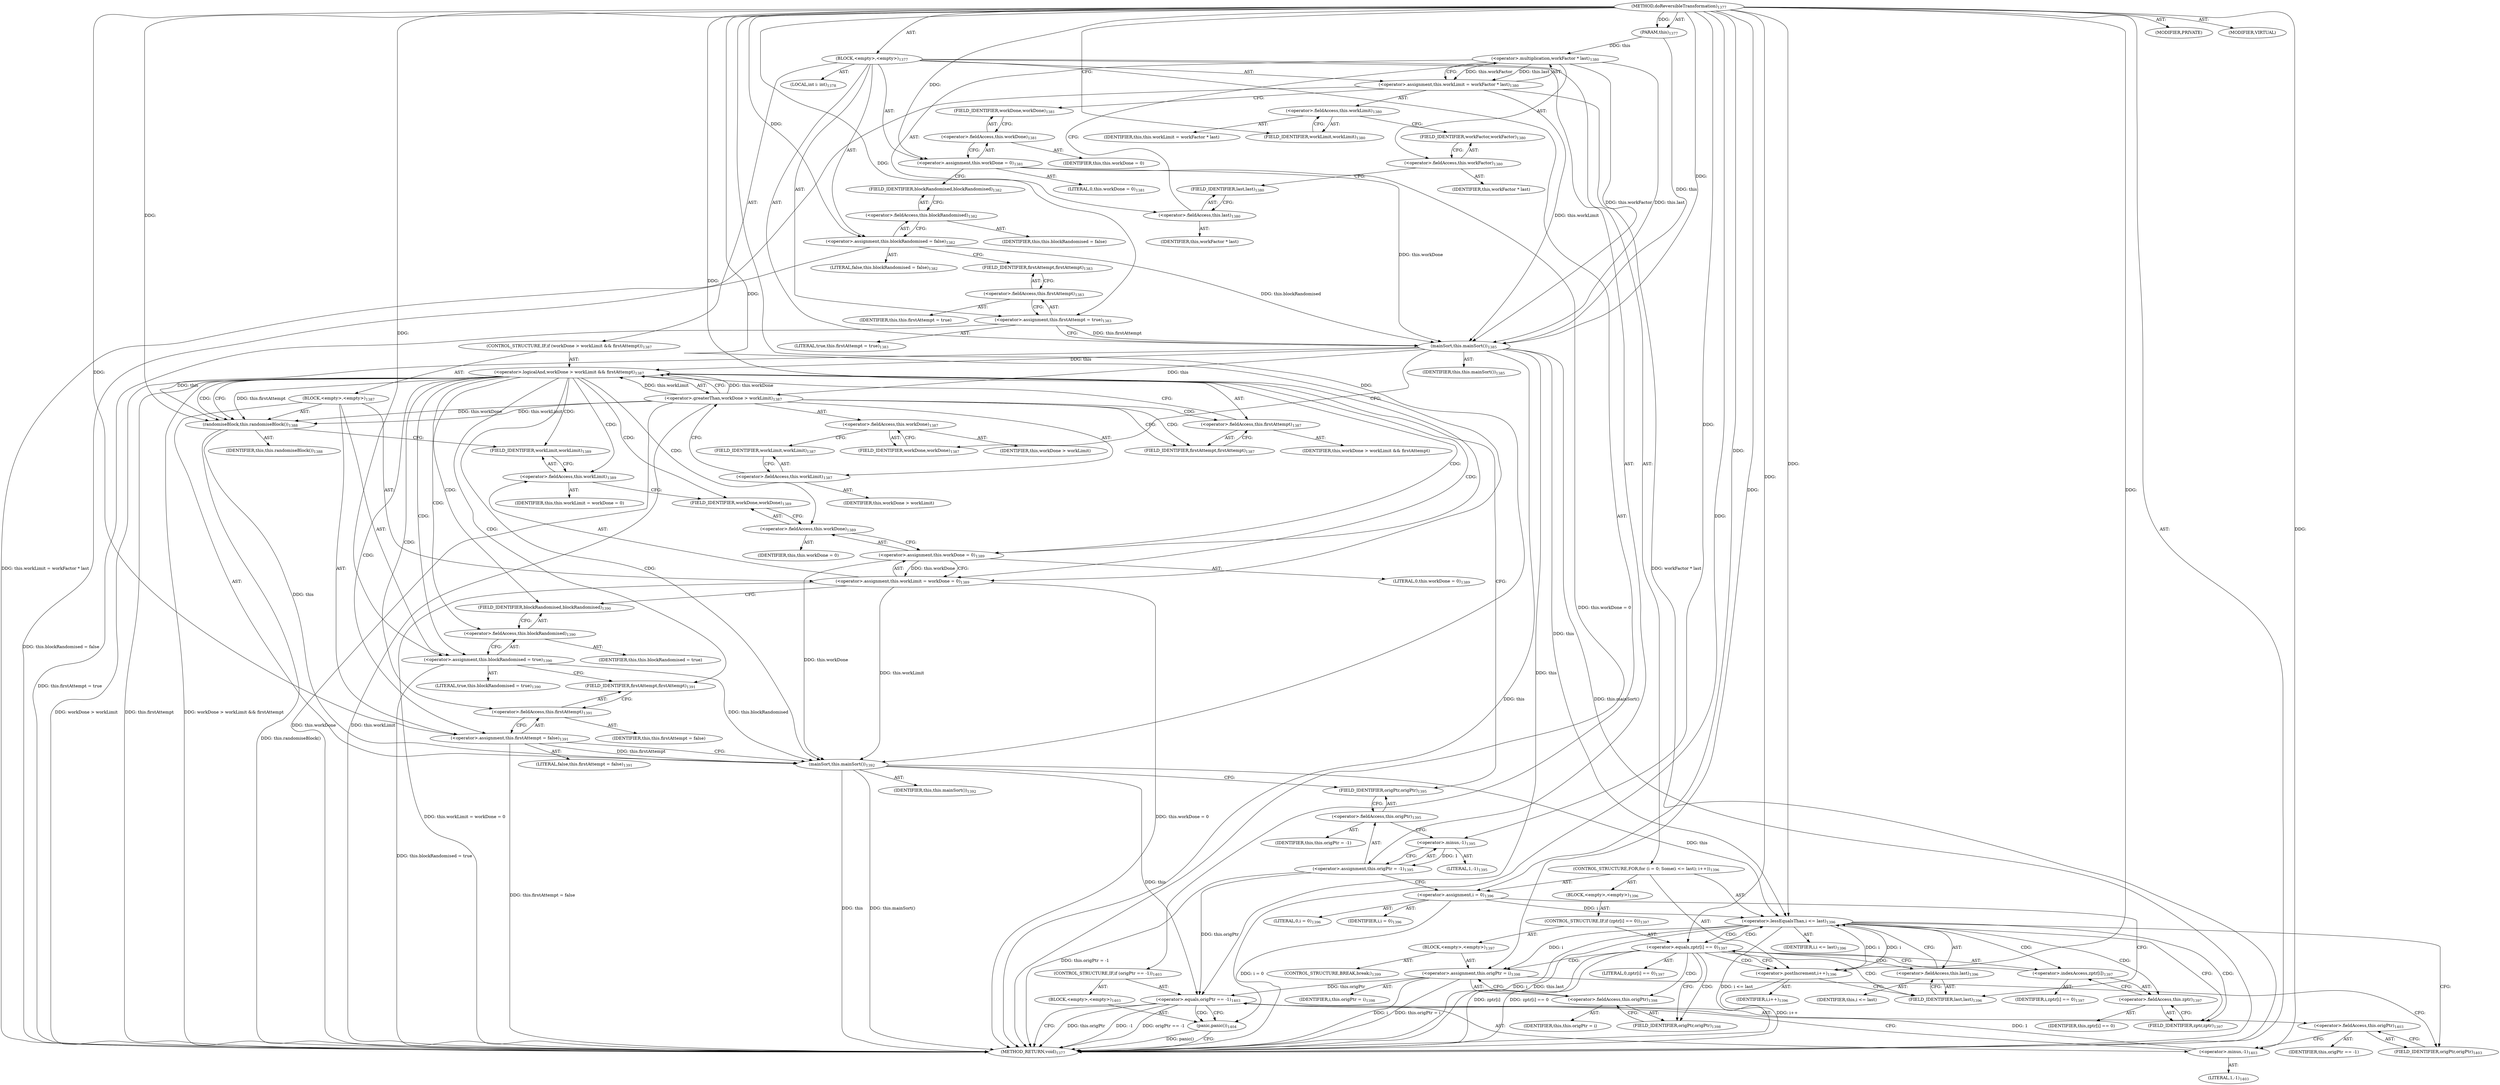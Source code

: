 digraph "doReversibleTransformation" {  
"111669149726" [label = <(METHOD,doReversibleTransformation)<SUB>1377</SUB>> ]
"115964117007" [label = <(PARAM,this)<SUB>1377</SUB>> ]
"25769804002" [label = <(BLOCK,&lt;empty&gt;,&lt;empty&gt;)<SUB>1377</SUB>> ]
"94489280629" [label = <(LOCAL,int i: int)<SUB>1378</SUB>> ]
"30064772767" [label = <(&lt;operator&gt;.assignment,this.workLimit = workFactor * last)<SUB>1380</SUB>> ]
"30064772768" [label = <(&lt;operator&gt;.fieldAccess,this.workLimit)<SUB>1380</SUB>> ]
"68719478251" [label = <(IDENTIFIER,this,this.workLimit = workFactor * last)> ]
"55834575171" [label = <(FIELD_IDENTIFIER,workLimit,workLimit)<SUB>1380</SUB>> ]
"30064772769" [label = <(&lt;operator&gt;.multiplication,workFactor * last)<SUB>1380</SUB>> ]
"30064772770" [label = <(&lt;operator&gt;.fieldAccess,this.workFactor)<SUB>1380</SUB>> ]
"68719478252" [label = <(IDENTIFIER,this,workFactor * last)> ]
"55834575172" [label = <(FIELD_IDENTIFIER,workFactor,workFactor)<SUB>1380</SUB>> ]
"30064772771" [label = <(&lt;operator&gt;.fieldAccess,this.last)<SUB>1380</SUB>> ]
"68719478253" [label = <(IDENTIFIER,this,workFactor * last)> ]
"55834575173" [label = <(FIELD_IDENTIFIER,last,last)<SUB>1380</SUB>> ]
"30064772772" [label = <(&lt;operator&gt;.assignment,this.workDone = 0)<SUB>1381</SUB>> ]
"30064772773" [label = <(&lt;operator&gt;.fieldAccess,this.workDone)<SUB>1381</SUB>> ]
"68719478254" [label = <(IDENTIFIER,this,this.workDone = 0)> ]
"55834575174" [label = <(FIELD_IDENTIFIER,workDone,workDone)<SUB>1381</SUB>> ]
"90194313664" [label = <(LITERAL,0,this.workDone = 0)<SUB>1381</SUB>> ]
"30064772774" [label = <(&lt;operator&gt;.assignment,this.blockRandomised = false)<SUB>1382</SUB>> ]
"30064772775" [label = <(&lt;operator&gt;.fieldAccess,this.blockRandomised)<SUB>1382</SUB>> ]
"68719478255" [label = <(IDENTIFIER,this,this.blockRandomised = false)> ]
"55834575175" [label = <(FIELD_IDENTIFIER,blockRandomised,blockRandomised)<SUB>1382</SUB>> ]
"90194313665" [label = <(LITERAL,false,this.blockRandomised = false)<SUB>1382</SUB>> ]
"30064772776" [label = <(&lt;operator&gt;.assignment,this.firstAttempt = true)<SUB>1383</SUB>> ]
"30064772777" [label = <(&lt;operator&gt;.fieldAccess,this.firstAttempt)<SUB>1383</SUB>> ]
"68719478256" [label = <(IDENTIFIER,this,this.firstAttempt = true)> ]
"55834575176" [label = <(FIELD_IDENTIFIER,firstAttempt,firstAttempt)<SUB>1383</SUB>> ]
"90194313666" [label = <(LITERAL,true,this.firstAttempt = true)<SUB>1383</SUB>> ]
"30064772778" [label = <(mainSort,this.mainSort())<SUB>1385</SUB>> ]
"68719476798" [label = <(IDENTIFIER,this,this.mainSort())<SUB>1385</SUB>> ]
"47244640466" [label = <(CONTROL_STRUCTURE,IF,if (workDone &gt; workLimit &amp;&amp; firstAttempt))<SUB>1387</SUB>> ]
"30064772779" [label = <(&lt;operator&gt;.logicalAnd,workDone &gt; workLimit &amp;&amp; firstAttempt)<SUB>1387</SUB>> ]
"30064772780" [label = <(&lt;operator&gt;.greaterThan,workDone &gt; workLimit)<SUB>1387</SUB>> ]
"30064772781" [label = <(&lt;operator&gt;.fieldAccess,this.workDone)<SUB>1387</SUB>> ]
"68719478257" [label = <(IDENTIFIER,this,workDone &gt; workLimit)> ]
"55834575177" [label = <(FIELD_IDENTIFIER,workDone,workDone)<SUB>1387</SUB>> ]
"30064772782" [label = <(&lt;operator&gt;.fieldAccess,this.workLimit)<SUB>1387</SUB>> ]
"68719478258" [label = <(IDENTIFIER,this,workDone &gt; workLimit)> ]
"55834575178" [label = <(FIELD_IDENTIFIER,workLimit,workLimit)<SUB>1387</SUB>> ]
"30064772783" [label = <(&lt;operator&gt;.fieldAccess,this.firstAttempt)<SUB>1387</SUB>> ]
"68719478259" [label = <(IDENTIFIER,this,workDone &gt; workLimit &amp;&amp; firstAttempt)> ]
"55834575179" [label = <(FIELD_IDENTIFIER,firstAttempt,firstAttempt)<SUB>1387</SUB>> ]
"25769804003" [label = <(BLOCK,&lt;empty&gt;,&lt;empty&gt;)<SUB>1387</SUB>> ]
"30064772784" [label = <(randomiseBlock,this.randomiseBlock())<SUB>1388</SUB>> ]
"68719476799" [label = <(IDENTIFIER,this,this.randomiseBlock())<SUB>1388</SUB>> ]
"30064772785" [label = <(&lt;operator&gt;.assignment,this.workLimit = workDone = 0)<SUB>1389</SUB>> ]
"30064772786" [label = <(&lt;operator&gt;.fieldAccess,this.workLimit)<SUB>1389</SUB>> ]
"68719478260" [label = <(IDENTIFIER,this,this.workLimit = workDone = 0)> ]
"55834575180" [label = <(FIELD_IDENTIFIER,workLimit,workLimit)<SUB>1389</SUB>> ]
"30064772787" [label = <(&lt;operator&gt;.assignment,this.workDone = 0)<SUB>1389</SUB>> ]
"30064772788" [label = <(&lt;operator&gt;.fieldAccess,this.workDone)<SUB>1389</SUB>> ]
"68719478261" [label = <(IDENTIFIER,this,this.workDone = 0)> ]
"55834575181" [label = <(FIELD_IDENTIFIER,workDone,workDone)<SUB>1389</SUB>> ]
"90194313667" [label = <(LITERAL,0,this.workDone = 0)<SUB>1389</SUB>> ]
"30064772789" [label = <(&lt;operator&gt;.assignment,this.blockRandomised = true)<SUB>1390</SUB>> ]
"30064772790" [label = <(&lt;operator&gt;.fieldAccess,this.blockRandomised)<SUB>1390</SUB>> ]
"68719478262" [label = <(IDENTIFIER,this,this.blockRandomised = true)> ]
"55834575182" [label = <(FIELD_IDENTIFIER,blockRandomised,blockRandomised)<SUB>1390</SUB>> ]
"90194313668" [label = <(LITERAL,true,this.blockRandomised = true)<SUB>1390</SUB>> ]
"30064772791" [label = <(&lt;operator&gt;.assignment,this.firstAttempt = false)<SUB>1391</SUB>> ]
"30064772792" [label = <(&lt;operator&gt;.fieldAccess,this.firstAttempt)<SUB>1391</SUB>> ]
"68719478263" [label = <(IDENTIFIER,this,this.firstAttempt = false)> ]
"55834575183" [label = <(FIELD_IDENTIFIER,firstAttempt,firstAttempt)<SUB>1391</SUB>> ]
"90194313669" [label = <(LITERAL,false,this.firstAttempt = false)<SUB>1391</SUB>> ]
"30064772793" [label = <(mainSort,this.mainSort())<SUB>1392</SUB>> ]
"68719476800" [label = <(IDENTIFIER,this,this.mainSort())<SUB>1392</SUB>> ]
"30064772794" [label = <(&lt;operator&gt;.assignment,this.origPtr = -1)<SUB>1395</SUB>> ]
"30064772795" [label = <(&lt;operator&gt;.fieldAccess,this.origPtr)<SUB>1395</SUB>> ]
"68719478264" [label = <(IDENTIFIER,this,this.origPtr = -1)> ]
"55834575184" [label = <(FIELD_IDENTIFIER,origPtr,origPtr)<SUB>1395</SUB>> ]
"30064772796" [label = <(&lt;operator&gt;.minus,-1)<SUB>1395</SUB>> ]
"90194313670" [label = <(LITERAL,1,-1)<SUB>1395</SUB>> ]
"47244640467" [label = <(CONTROL_STRUCTURE,FOR,for (i = 0; Some(i &lt;= last); i++))<SUB>1396</SUB>> ]
"30064772797" [label = <(&lt;operator&gt;.assignment,i = 0)<SUB>1396</SUB>> ]
"68719478265" [label = <(IDENTIFIER,i,i = 0)<SUB>1396</SUB>> ]
"90194313671" [label = <(LITERAL,0,i = 0)<SUB>1396</SUB>> ]
"30064772798" [label = <(&lt;operator&gt;.lessEqualsThan,i &lt;= last)<SUB>1396</SUB>> ]
"68719478266" [label = <(IDENTIFIER,i,i &lt;= last)<SUB>1396</SUB>> ]
"30064772799" [label = <(&lt;operator&gt;.fieldAccess,this.last)<SUB>1396</SUB>> ]
"68719478267" [label = <(IDENTIFIER,this,i &lt;= last)> ]
"55834575185" [label = <(FIELD_IDENTIFIER,last,last)<SUB>1396</SUB>> ]
"30064772800" [label = <(&lt;operator&gt;.postIncrement,i++)<SUB>1396</SUB>> ]
"68719478268" [label = <(IDENTIFIER,i,i++)<SUB>1396</SUB>> ]
"25769804004" [label = <(BLOCK,&lt;empty&gt;,&lt;empty&gt;)<SUB>1396</SUB>> ]
"47244640468" [label = <(CONTROL_STRUCTURE,IF,if (zptr[i] == 0))<SUB>1397</SUB>> ]
"30064772801" [label = <(&lt;operator&gt;.equals,zptr[i] == 0)<SUB>1397</SUB>> ]
"30064772802" [label = <(&lt;operator&gt;.indexAccess,zptr[i])<SUB>1397</SUB>> ]
"30064772803" [label = <(&lt;operator&gt;.fieldAccess,this.zptr)<SUB>1397</SUB>> ]
"68719478269" [label = <(IDENTIFIER,this,zptr[i] == 0)> ]
"55834575186" [label = <(FIELD_IDENTIFIER,zptr,zptr)<SUB>1397</SUB>> ]
"68719478270" [label = <(IDENTIFIER,i,zptr[i] == 0)<SUB>1397</SUB>> ]
"90194313672" [label = <(LITERAL,0,zptr[i] == 0)<SUB>1397</SUB>> ]
"25769804005" [label = <(BLOCK,&lt;empty&gt;,&lt;empty&gt;)<SUB>1397</SUB>> ]
"30064772804" [label = <(&lt;operator&gt;.assignment,this.origPtr = i)<SUB>1398</SUB>> ]
"30064772805" [label = <(&lt;operator&gt;.fieldAccess,this.origPtr)<SUB>1398</SUB>> ]
"68719478271" [label = <(IDENTIFIER,this,this.origPtr = i)> ]
"55834575187" [label = <(FIELD_IDENTIFIER,origPtr,origPtr)<SUB>1398</SUB>> ]
"68719478272" [label = <(IDENTIFIER,i,this.origPtr = i)<SUB>1398</SUB>> ]
"47244640469" [label = <(CONTROL_STRUCTURE,BREAK,break;)<SUB>1399</SUB>> ]
"47244640470" [label = <(CONTROL_STRUCTURE,IF,if (origPtr == -1))<SUB>1403</SUB>> ]
"30064772806" [label = <(&lt;operator&gt;.equals,origPtr == -1)<SUB>1403</SUB>> ]
"30064772807" [label = <(&lt;operator&gt;.fieldAccess,this.origPtr)<SUB>1403</SUB>> ]
"68719478273" [label = <(IDENTIFIER,this,origPtr == -1)> ]
"55834575188" [label = <(FIELD_IDENTIFIER,origPtr,origPtr)<SUB>1403</SUB>> ]
"30064772808" [label = <(&lt;operator&gt;.minus,-1)<SUB>1403</SUB>> ]
"90194313673" [label = <(LITERAL,1,-1)<SUB>1403</SUB>> ]
"25769804006" [label = <(BLOCK,&lt;empty&gt;,&lt;empty&gt;)<SUB>1403</SUB>> ]
"30064772809" [label = <(panic,panic())<SUB>1404</SUB>> ]
"133143986275" [label = <(MODIFIER,PRIVATE)> ]
"133143986276" [label = <(MODIFIER,VIRTUAL)> ]
"128849018910" [label = <(METHOD_RETURN,void)<SUB>1377</SUB>> ]
  "111669149726" -> "115964117007"  [ label = "AST: "] 
  "111669149726" -> "25769804002"  [ label = "AST: "] 
  "111669149726" -> "133143986275"  [ label = "AST: "] 
  "111669149726" -> "133143986276"  [ label = "AST: "] 
  "111669149726" -> "128849018910"  [ label = "AST: "] 
  "25769804002" -> "94489280629"  [ label = "AST: "] 
  "25769804002" -> "30064772767"  [ label = "AST: "] 
  "25769804002" -> "30064772772"  [ label = "AST: "] 
  "25769804002" -> "30064772774"  [ label = "AST: "] 
  "25769804002" -> "30064772776"  [ label = "AST: "] 
  "25769804002" -> "30064772778"  [ label = "AST: "] 
  "25769804002" -> "47244640466"  [ label = "AST: "] 
  "25769804002" -> "30064772794"  [ label = "AST: "] 
  "25769804002" -> "47244640467"  [ label = "AST: "] 
  "25769804002" -> "47244640470"  [ label = "AST: "] 
  "30064772767" -> "30064772768"  [ label = "AST: "] 
  "30064772767" -> "30064772769"  [ label = "AST: "] 
  "30064772768" -> "68719478251"  [ label = "AST: "] 
  "30064772768" -> "55834575171"  [ label = "AST: "] 
  "30064772769" -> "30064772770"  [ label = "AST: "] 
  "30064772769" -> "30064772771"  [ label = "AST: "] 
  "30064772770" -> "68719478252"  [ label = "AST: "] 
  "30064772770" -> "55834575172"  [ label = "AST: "] 
  "30064772771" -> "68719478253"  [ label = "AST: "] 
  "30064772771" -> "55834575173"  [ label = "AST: "] 
  "30064772772" -> "30064772773"  [ label = "AST: "] 
  "30064772772" -> "90194313664"  [ label = "AST: "] 
  "30064772773" -> "68719478254"  [ label = "AST: "] 
  "30064772773" -> "55834575174"  [ label = "AST: "] 
  "30064772774" -> "30064772775"  [ label = "AST: "] 
  "30064772774" -> "90194313665"  [ label = "AST: "] 
  "30064772775" -> "68719478255"  [ label = "AST: "] 
  "30064772775" -> "55834575175"  [ label = "AST: "] 
  "30064772776" -> "30064772777"  [ label = "AST: "] 
  "30064772776" -> "90194313666"  [ label = "AST: "] 
  "30064772777" -> "68719478256"  [ label = "AST: "] 
  "30064772777" -> "55834575176"  [ label = "AST: "] 
  "30064772778" -> "68719476798"  [ label = "AST: "] 
  "47244640466" -> "30064772779"  [ label = "AST: "] 
  "47244640466" -> "25769804003"  [ label = "AST: "] 
  "30064772779" -> "30064772780"  [ label = "AST: "] 
  "30064772779" -> "30064772783"  [ label = "AST: "] 
  "30064772780" -> "30064772781"  [ label = "AST: "] 
  "30064772780" -> "30064772782"  [ label = "AST: "] 
  "30064772781" -> "68719478257"  [ label = "AST: "] 
  "30064772781" -> "55834575177"  [ label = "AST: "] 
  "30064772782" -> "68719478258"  [ label = "AST: "] 
  "30064772782" -> "55834575178"  [ label = "AST: "] 
  "30064772783" -> "68719478259"  [ label = "AST: "] 
  "30064772783" -> "55834575179"  [ label = "AST: "] 
  "25769804003" -> "30064772784"  [ label = "AST: "] 
  "25769804003" -> "30064772785"  [ label = "AST: "] 
  "25769804003" -> "30064772789"  [ label = "AST: "] 
  "25769804003" -> "30064772791"  [ label = "AST: "] 
  "25769804003" -> "30064772793"  [ label = "AST: "] 
  "30064772784" -> "68719476799"  [ label = "AST: "] 
  "30064772785" -> "30064772786"  [ label = "AST: "] 
  "30064772785" -> "30064772787"  [ label = "AST: "] 
  "30064772786" -> "68719478260"  [ label = "AST: "] 
  "30064772786" -> "55834575180"  [ label = "AST: "] 
  "30064772787" -> "30064772788"  [ label = "AST: "] 
  "30064772787" -> "90194313667"  [ label = "AST: "] 
  "30064772788" -> "68719478261"  [ label = "AST: "] 
  "30064772788" -> "55834575181"  [ label = "AST: "] 
  "30064772789" -> "30064772790"  [ label = "AST: "] 
  "30064772789" -> "90194313668"  [ label = "AST: "] 
  "30064772790" -> "68719478262"  [ label = "AST: "] 
  "30064772790" -> "55834575182"  [ label = "AST: "] 
  "30064772791" -> "30064772792"  [ label = "AST: "] 
  "30064772791" -> "90194313669"  [ label = "AST: "] 
  "30064772792" -> "68719478263"  [ label = "AST: "] 
  "30064772792" -> "55834575183"  [ label = "AST: "] 
  "30064772793" -> "68719476800"  [ label = "AST: "] 
  "30064772794" -> "30064772795"  [ label = "AST: "] 
  "30064772794" -> "30064772796"  [ label = "AST: "] 
  "30064772795" -> "68719478264"  [ label = "AST: "] 
  "30064772795" -> "55834575184"  [ label = "AST: "] 
  "30064772796" -> "90194313670"  [ label = "AST: "] 
  "47244640467" -> "30064772797"  [ label = "AST: "] 
  "47244640467" -> "30064772798"  [ label = "AST: "] 
  "47244640467" -> "30064772800"  [ label = "AST: "] 
  "47244640467" -> "25769804004"  [ label = "AST: "] 
  "30064772797" -> "68719478265"  [ label = "AST: "] 
  "30064772797" -> "90194313671"  [ label = "AST: "] 
  "30064772798" -> "68719478266"  [ label = "AST: "] 
  "30064772798" -> "30064772799"  [ label = "AST: "] 
  "30064772799" -> "68719478267"  [ label = "AST: "] 
  "30064772799" -> "55834575185"  [ label = "AST: "] 
  "30064772800" -> "68719478268"  [ label = "AST: "] 
  "25769804004" -> "47244640468"  [ label = "AST: "] 
  "47244640468" -> "30064772801"  [ label = "AST: "] 
  "47244640468" -> "25769804005"  [ label = "AST: "] 
  "30064772801" -> "30064772802"  [ label = "AST: "] 
  "30064772801" -> "90194313672"  [ label = "AST: "] 
  "30064772802" -> "30064772803"  [ label = "AST: "] 
  "30064772802" -> "68719478270"  [ label = "AST: "] 
  "30064772803" -> "68719478269"  [ label = "AST: "] 
  "30064772803" -> "55834575186"  [ label = "AST: "] 
  "25769804005" -> "30064772804"  [ label = "AST: "] 
  "25769804005" -> "47244640469"  [ label = "AST: "] 
  "30064772804" -> "30064772805"  [ label = "AST: "] 
  "30064772804" -> "68719478272"  [ label = "AST: "] 
  "30064772805" -> "68719478271"  [ label = "AST: "] 
  "30064772805" -> "55834575187"  [ label = "AST: "] 
  "47244640470" -> "30064772806"  [ label = "AST: "] 
  "47244640470" -> "25769804006"  [ label = "AST: "] 
  "30064772806" -> "30064772807"  [ label = "AST: "] 
  "30064772806" -> "30064772808"  [ label = "AST: "] 
  "30064772807" -> "68719478273"  [ label = "AST: "] 
  "30064772807" -> "55834575188"  [ label = "AST: "] 
  "30064772808" -> "90194313673"  [ label = "AST: "] 
  "25769804006" -> "30064772809"  [ label = "AST: "] 
  "30064772767" -> "55834575174"  [ label = "CFG: "] 
  "30064772772" -> "55834575175"  [ label = "CFG: "] 
  "30064772774" -> "55834575176"  [ label = "CFG: "] 
  "30064772776" -> "30064772778"  [ label = "CFG: "] 
  "30064772778" -> "55834575177"  [ label = "CFG: "] 
  "30064772794" -> "30064772797"  [ label = "CFG: "] 
  "30064772768" -> "55834575172"  [ label = "CFG: "] 
  "30064772769" -> "30064772767"  [ label = "CFG: "] 
  "30064772773" -> "30064772772"  [ label = "CFG: "] 
  "30064772775" -> "30064772774"  [ label = "CFG: "] 
  "30064772777" -> "30064772776"  [ label = "CFG: "] 
  "30064772779" -> "30064772784"  [ label = "CFG: "] 
  "30064772779" -> "55834575184"  [ label = "CFG: "] 
  "30064772795" -> "30064772796"  [ label = "CFG: "] 
  "30064772796" -> "30064772794"  [ label = "CFG: "] 
  "30064772797" -> "55834575185"  [ label = "CFG: "] 
  "30064772798" -> "55834575186"  [ label = "CFG: "] 
  "30064772798" -> "55834575188"  [ label = "CFG: "] 
  "30064772800" -> "55834575185"  [ label = "CFG: "] 
  "30064772806" -> "30064772809"  [ label = "CFG: "] 
  "30064772806" -> "128849018910"  [ label = "CFG: "] 
  "55834575171" -> "30064772768"  [ label = "CFG: "] 
  "30064772770" -> "55834575173"  [ label = "CFG: "] 
  "30064772771" -> "30064772769"  [ label = "CFG: "] 
  "55834575174" -> "30064772773"  [ label = "CFG: "] 
  "55834575175" -> "30064772775"  [ label = "CFG: "] 
  "55834575176" -> "30064772777"  [ label = "CFG: "] 
  "30064772780" -> "30064772779"  [ label = "CFG: "] 
  "30064772780" -> "55834575179"  [ label = "CFG: "] 
  "30064772783" -> "30064772779"  [ label = "CFG: "] 
  "30064772784" -> "55834575180"  [ label = "CFG: "] 
  "30064772785" -> "55834575182"  [ label = "CFG: "] 
  "30064772789" -> "55834575183"  [ label = "CFG: "] 
  "30064772791" -> "30064772793"  [ label = "CFG: "] 
  "30064772793" -> "55834575184"  [ label = "CFG: "] 
  "55834575184" -> "30064772795"  [ label = "CFG: "] 
  "30064772799" -> "30064772798"  [ label = "CFG: "] 
  "30064772807" -> "30064772808"  [ label = "CFG: "] 
  "30064772808" -> "30064772806"  [ label = "CFG: "] 
  "30064772809" -> "128849018910"  [ label = "CFG: "] 
  "55834575172" -> "30064772770"  [ label = "CFG: "] 
  "55834575173" -> "30064772771"  [ label = "CFG: "] 
  "30064772781" -> "55834575178"  [ label = "CFG: "] 
  "30064772782" -> "30064772780"  [ label = "CFG: "] 
  "55834575179" -> "30064772783"  [ label = "CFG: "] 
  "30064772786" -> "55834575181"  [ label = "CFG: "] 
  "30064772787" -> "30064772785"  [ label = "CFG: "] 
  "30064772790" -> "30064772789"  [ label = "CFG: "] 
  "30064772792" -> "30064772791"  [ label = "CFG: "] 
  "55834575185" -> "30064772799"  [ label = "CFG: "] 
  "30064772801" -> "55834575187"  [ label = "CFG: "] 
  "30064772801" -> "30064772800"  [ label = "CFG: "] 
  "55834575188" -> "30064772807"  [ label = "CFG: "] 
  "55834575177" -> "30064772781"  [ label = "CFG: "] 
  "55834575178" -> "30064772782"  [ label = "CFG: "] 
  "55834575180" -> "30064772786"  [ label = "CFG: "] 
  "30064772788" -> "30064772787"  [ label = "CFG: "] 
  "55834575182" -> "30064772790"  [ label = "CFG: "] 
  "55834575183" -> "30064772792"  [ label = "CFG: "] 
  "30064772802" -> "30064772801"  [ label = "CFG: "] 
  "30064772804" -> "55834575188"  [ label = "CFG: "] 
  "55834575181" -> "30064772788"  [ label = "CFG: "] 
  "30064772803" -> "30064772802"  [ label = "CFG: "] 
  "30064772805" -> "30064772804"  [ label = "CFG: "] 
  "55834575186" -> "30064772803"  [ label = "CFG: "] 
  "55834575187" -> "30064772805"  [ label = "CFG: "] 
  "111669149726" -> "55834575171"  [ label = "CFG: "] 
  "30064772767" -> "128849018910"  [ label = "DDG: workFactor * last"] 
  "30064772767" -> "128849018910"  [ label = "DDG: this.workLimit = workFactor * last"] 
  "30064772772" -> "128849018910"  [ label = "DDG: this.workDone = 0"] 
  "30064772774" -> "128849018910"  [ label = "DDG: this.blockRandomised = false"] 
  "30064772776" -> "128849018910"  [ label = "DDG: this.firstAttempt = true"] 
  "30064772778" -> "128849018910"  [ label = "DDG: this"] 
  "30064772778" -> "128849018910"  [ label = "DDG: this.mainSort()"] 
  "30064772780" -> "128849018910"  [ label = "DDG: this.workDone"] 
  "30064772780" -> "128849018910"  [ label = "DDG: this.workLimit"] 
  "30064772779" -> "128849018910"  [ label = "DDG: workDone &gt; workLimit"] 
  "30064772779" -> "128849018910"  [ label = "DDG: this.firstAttempt"] 
  "30064772779" -> "128849018910"  [ label = "DDG: workDone &gt; workLimit &amp;&amp; firstAttempt"] 
  "30064772784" -> "128849018910"  [ label = "DDG: this.randomiseBlock()"] 
  "30064772785" -> "128849018910"  [ label = "DDG: this.workDone = 0"] 
  "30064772785" -> "128849018910"  [ label = "DDG: this.workLimit = workDone = 0"] 
  "30064772789" -> "128849018910"  [ label = "DDG: this.blockRandomised = true"] 
  "30064772791" -> "128849018910"  [ label = "DDG: this.firstAttempt = false"] 
  "30064772793" -> "128849018910"  [ label = "DDG: this"] 
  "30064772793" -> "128849018910"  [ label = "DDG: this.mainSort()"] 
  "30064772794" -> "128849018910"  [ label = "DDG: this.origPtr = -1"] 
  "30064772797" -> "128849018910"  [ label = "DDG: i = 0"] 
  "30064772798" -> "128849018910"  [ label = "DDG: i"] 
  "30064772798" -> "128849018910"  [ label = "DDG: this.last"] 
  "30064772798" -> "128849018910"  [ label = "DDG: i &lt;= last"] 
  "30064772801" -> "128849018910"  [ label = "DDG: zptr[i]"] 
  "30064772801" -> "128849018910"  [ label = "DDG: zptr[i] == 0"] 
  "30064772800" -> "128849018910"  [ label = "DDG: i++"] 
  "30064772804" -> "128849018910"  [ label = "DDG: i"] 
  "30064772804" -> "128849018910"  [ label = "DDG: this.origPtr = i"] 
  "30064772806" -> "128849018910"  [ label = "DDG: this.origPtr"] 
  "30064772806" -> "128849018910"  [ label = "DDG: -1"] 
  "30064772806" -> "128849018910"  [ label = "DDG: origPtr == -1"] 
  "30064772809" -> "128849018910"  [ label = "DDG: panic()"] 
  "111669149726" -> "115964117007"  [ label = "DDG: "] 
  "30064772769" -> "30064772767"  [ label = "DDG: this.workFactor"] 
  "30064772769" -> "30064772767"  [ label = "DDG: this.last"] 
  "111669149726" -> "30064772772"  [ label = "DDG: "] 
  "111669149726" -> "30064772774"  [ label = "DDG: "] 
  "111669149726" -> "30064772776"  [ label = "DDG: "] 
  "30064772796" -> "30064772794"  [ label = "DDG: 1"] 
  "115964117007" -> "30064772778"  [ label = "DDG: this"] 
  "30064772767" -> "30064772778"  [ label = "DDG: this.workLimit"] 
  "30064772769" -> "30064772778"  [ label = "DDG: this.workFactor"] 
  "30064772769" -> "30064772778"  [ label = "DDG: this.last"] 
  "30064772772" -> "30064772778"  [ label = "DDG: this.workDone"] 
  "30064772774" -> "30064772778"  [ label = "DDG: this.blockRandomised"] 
  "30064772776" -> "30064772778"  [ label = "DDG: this.firstAttempt"] 
  "111669149726" -> "30064772778"  [ label = "DDG: "] 
  "111669149726" -> "30064772797"  [ label = "DDG: "] 
  "115964117007" -> "30064772769"  [ label = "DDG: this"] 
  "30064772780" -> "30064772779"  [ label = "DDG: this.workDone"] 
  "30064772780" -> "30064772779"  [ label = "DDG: this.workLimit"] 
  "30064772778" -> "30064772779"  [ label = "DDG: this"] 
  "30064772787" -> "30064772785"  [ label = "DDG: this.workDone"] 
  "111669149726" -> "30064772785"  [ label = "DDG: "] 
  "111669149726" -> "30064772789"  [ label = "DDG: "] 
  "111669149726" -> "30064772791"  [ label = "DDG: "] 
  "111669149726" -> "30064772796"  [ label = "DDG: "] 
  "30064772797" -> "30064772798"  [ label = "DDG: i"] 
  "30064772800" -> "30064772798"  [ label = "DDG: i"] 
  "111669149726" -> "30064772798"  [ label = "DDG: "] 
  "30064772778" -> "30064772798"  [ label = "DDG: this"] 
  "30064772793" -> "30064772798"  [ label = "DDG: this"] 
  "30064772798" -> "30064772800"  [ label = "DDG: i"] 
  "111669149726" -> "30064772800"  [ label = "DDG: "] 
  "30064772778" -> "30064772806"  [ label = "DDG: this"] 
  "30064772793" -> "30064772806"  [ label = "DDG: this"] 
  "30064772794" -> "30064772806"  [ label = "DDG: this.origPtr"] 
  "30064772804" -> "30064772806"  [ label = "DDG: this.origPtr"] 
  "30064772808" -> "30064772806"  [ label = "DDG: 1"] 
  "111669149726" -> "30064772809"  [ label = "DDG: "] 
  "30064772778" -> "30064772780"  [ label = "DDG: this"] 
  "30064772778" -> "30064772784"  [ label = "DDG: this"] 
  "30064772780" -> "30064772784"  [ label = "DDG: this.workDone"] 
  "30064772780" -> "30064772784"  [ label = "DDG: this.workLimit"] 
  "30064772779" -> "30064772784"  [ label = "DDG: this.firstAttempt"] 
  "111669149726" -> "30064772784"  [ label = "DDG: "] 
  "30064772784" -> "30064772793"  [ label = "DDG: this"] 
  "30064772785" -> "30064772793"  [ label = "DDG: this.workLimit"] 
  "30064772787" -> "30064772793"  [ label = "DDG: this.workDone"] 
  "30064772789" -> "30064772793"  [ label = "DDG: this.blockRandomised"] 
  "30064772791" -> "30064772793"  [ label = "DDG: this.firstAttempt"] 
  "111669149726" -> "30064772793"  [ label = "DDG: "] 
  "111669149726" -> "30064772808"  [ label = "DDG: "] 
  "111669149726" -> "30064772787"  [ label = "DDG: "] 
  "111669149726" -> "30064772801"  [ label = "DDG: "] 
  "30064772798" -> "30064772804"  [ label = "DDG: i"] 
  "111669149726" -> "30064772804"  [ label = "DDG: "] 
  "30064772779" -> "55834575180"  [ label = "CDG: "] 
  "30064772779" -> "55834575183"  [ label = "CDG: "] 
  "30064772779" -> "55834575181"  [ label = "CDG: "] 
  "30064772779" -> "55834575182"  [ label = "CDG: "] 
  "30064772779" -> "30064772789"  [ label = "CDG: "] 
  "30064772779" -> "30064772790"  [ label = "CDG: "] 
  "30064772779" -> "30064772787"  [ label = "CDG: "] 
  "30064772779" -> "30064772788"  [ label = "CDG: "] 
  "30064772779" -> "30064772793"  [ label = "CDG: "] 
  "30064772779" -> "30064772791"  [ label = "CDG: "] 
  "30064772779" -> "30064772792"  [ label = "CDG: "] 
  "30064772779" -> "30064772785"  [ label = "CDG: "] 
  "30064772779" -> "30064772786"  [ label = "CDG: "] 
  "30064772779" -> "30064772784"  [ label = "CDG: "] 
  "30064772798" -> "30064772803"  [ label = "CDG: "] 
  "30064772798" -> "30064772801"  [ label = "CDG: "] 
  "30064772798" -> "30064772802"  [ label = "CDG: "] 
  "30064772798" -> "55834575186"  [ label = "CDG: "] 
  "30064772806" -> "30064772809"  [ label = "CDG: "] 
  "30064772780" -> "55834575179"  [ label = "CDG: "] 
  "30064772780" -> "30064772783"  [ label = "CDG: "] 
  "30064772801" -> "30064772805"  [ label = "CDG: "] 
  "30064772801" -> "30064772804"  [ label = "CDG: "] 
  "30064772801" -> "30064772798"  [ label = "CDG: "] 
  "30064772801" -> "30064772799"  [ label = "CDG: "] 
  "30064772801" -> "30064772800"  [ label = "CDG: "] 
  "30064772801" -> "55834575187"  [ label = "CDG: "] 
  "30064772801" -> "55834575185"  [ label = "CDG: "] 
}
